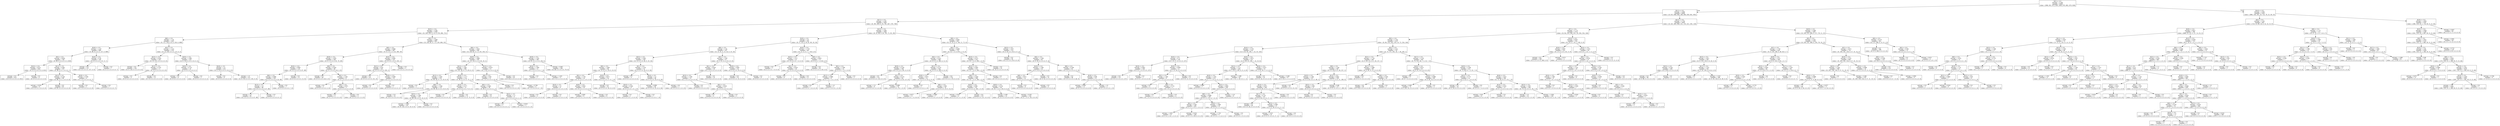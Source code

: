 digraph Tree {
node [shape=box] ;
0 [label="X[2] <= 0.5\nentropy = 3.169\nsamples = 8568\nvalue = [996, 951, 973, 959, 1000, 970, 882, 879, 958]"] ;
1 [label="X[11] <= 0.5\nentropy = 2.944\nsamples = 6406\nvalue = [0, 813, 868, 940, 286, 894, 859, 841, 905]"] ;
0 -> 1 [labeldistance=2.5, labelangle=45, headlabel="True"] ;
2 [label="X[17] <= 0.5\nentropy = 2.587\nsamples = 3362\nvalue = [0, 391, 403, 0, 35, 761, 447, 576, 749]"] ;
1 -> 2 ;
3 [label="X[23] <= 0.5\nentropy = 2.295\nsamples = 2280\nvalue = [0, 339, 335, 0, 15, 0, 376, 494, 721]"] ;
2 -> 3 ;
4 [label="X[8] <= 0.5\nentropy = 1.76\nsamples = 1287\nvalue = [0, 111, 250, 0, 8, 0, 250, 0, 668]"] ;
3 -> 4 ;
5 [label="X[20] <= 0.5\nentropy = 1.147\nsamples = 909\nvalue = [0, 98, 0, 0, 8, 0, 137, 0, 666]"] ;
4 -> 5 ;
6 [label="X[5] <= 0.5\nentropy = 0.634\nsamples = 765\nvalue = [0, 98, 0, 0, 8, 0, 0, 0, 659]"] ;
5 -> 6 ;
7 [label="X[14] <= 0.5\nentropy = 0.075\nsamples = 658\nvalue = [0, 0, 0, 0, 6, 0, 0, 0, 652]"] ;
6 -> 7 ;
8 [label="entropy = 0.0\nsamples = 652\nvalue = [0, 0, 0, 0, 0, 0, 0, 0, 652]"] ;
7 -> 8 ;
9 [label="entropy = 0.0\nsamples = 6\nvalue = [0, 0, 0, 0, 6, 0, 0, 0, 0]"] ;
7 -> 9 ;
10 [label="X[12] <= 0.5\nentropy = 0.481\nsamples = 107\nvalue = [0, 98, 0, 0, 2, 0, 0, 0, 7]"] ;
6 -> 10 ;
11 [label="X[13] <= 0.5\nentropy = 0.144\nsamples = 98\nvalue = [0, 96, 0, 0, 2, 0, 0, 0, 0]"] ;
10 -> 11 ;
12 [label="entropy = 0.918\nsamples = 6\nvalue = [0, 4, 0, 0, 2, 0, 0, 0, 0]"] ;
11 -> 12 ;
13 [label="entropy = 0.0\nsamples = 92\nvalue = [0, 92, 0, 0, 0, 0, 0, 0, 0]"] ;
11 -> 13 ;
14 [label="X[26] <= 0.5\nentropy = 0.764\nsamples = 9\nvalue = [0, 2, 0, 0, 0, 0, 0, 0, 7]"] ;
10 -> 14 ;
15 [label="entropy = 0.0\nsamples = 2\nvalue = [0, 2, 0, 0, 0, 0, 0, 0, 0]"] ;
14 -> 15 ;
16 [label="entropy = 0.0\nsamples = 7\nvalue = [0, 0, 0, 0, 0, 0, 0, 0, 7]"] ;
14 -> 16 ;
17 [label="X[16] <= 0.5\nentropy = 0.28\nsamples = 144\nvalue = [0, 0, 0, 0, 0, 0, 137, 0, 7]"] ;
5 -> 17 ;
18 [label="entropy = 0.0\nsamples = 137\nvalue = [0, 0, 0, 0, 0, 0, 137, 0, 0]"] ;
17 -> 18 ;
19 [label="entropy = 0.0\nsamples = 7\nvalue = [0, 0, 0, 0, 0, 0, 0, 0, 7]"] ;
17 -> 19 ;
20 [label="X[3] <= 0.5\nentropy = 1.122\nsamples = 378\nvalue = [0, 13, 250, 0, 0, 0, 113, 0, 2]"] ;
4 -> 20 ;
21 [label="X[22] <= 0.5\nentropy = 0.435\nsamples = 145\nvalue = [0, 13, 132, 0, 0, 0, 0, 0, 0]"] ;
20 -> 21 ;
22 [label="entropy = 0.0\nsamples = 128\nvalue = [0, 0, 128, 0, 0, 0, 0, 0, 0]"] ;
21 -> 22 ;
23 [label="X[15] <= 0.5\nentropy = 0.787\nsamples = 17\nvalue = [0, 13, 4, 0, 0, 0, 0, 0, 0]"] ;
21 -> 23 ;
24 [label="entropy = 0.0\nsamples = 4\nvalue = [0, 0, 4, 0, 0, 0, 0, 0, 0]"] ;
23 -> 24 ;
25 [label="entropy = 0.0\nsamples = 13\nvalue = [0, 13, 0, 0, 0, 0, 0, 0, 0]"] ;
23 -> 25 ;
26 [label="X[20] <= 0.5\nentropy = 1.062\nsamples = 233\nvalue = [0, 0, 118, 0, 0, 0, 113, 0, 2]"] ;
20 -> 26 ;
27 [label="X[26] <= 0.5\nentropy = 0.722\nsamples = 10\nvalue = [0, 0, 8, 0, 0, 0, 0, 0, 2]"] ;
26 -> 27 ;
28 [label="entropy = 0.0\nsamples = 8\nvalue = [0, 0, 8, 0, 0, 0, 0, 0, 0]"] ;
27 -> 28 ;
29 [label="entropy = 0.0\nsamples = 2\nvalue = [0, 0, 0, 0, 0, 0, 0, 0, 2]"] ;
27 -> 29 ;
30 [label="X[16] <= 0.5\nentropy = 1.0\nsamples = 223\nvalue = [0, 0, 110, 0, 0, 0, 113, 0, 0]"] ;
26 -> 30 ;
31 [label="entropy = 0.0\nsamples = 8\nvalue = [0, 0, 0, 0, 0, 0, 8, 0, 0]"] ;
30 -> 31 ;
32 [label="entropy = 1.0\nsamples = 215\nvalue = [0, 0, 110, 0, 0, 0, 105, 0, 0]"] ;
30 -> 32 ;
33 [label="X[5] <= 0.5\nentropy = 1.946\nsamples = 993\nvalue = [0, 228, 85, 0, 7, 0, 126, 494, 53]"] ;
3 -> 33 ;
34 [label="X[0] <= 0.5\nentropy = 0.968\nsamples = 487\nvalue = [0, 0, 2, 0, 2, 0, 43, 390, 50]"] ;
33 -> 34 ;
35 [label="X[20] <= 0.5\nentropy = 1.629\nsamples = 164\nvalue = [0, 0, 2, 0, 0, 0, 43, 70, 49]"] ;
34 -> 35 ;
36 [label="X[24] <= 0.5\nentropy = 0.983\nsamples = 116\nvalue = [0, 0, 0, 0, 0, 0, 0, 67, 49]"] ;
35 -> 36 ;
37 [label="X[8] <= 0.5\nentropy = 0.998\nsamples = 103\nvalue = [0, 0, 0, 0, 0, 0, 0, 54, 49]"] ;
36 -> 37 ;
38 [label="X[13] <= 0.5\nentropy = 1.0\nsamples = 96\nvalue = [0, 0, 0, 0, 0, 0, 0, 47, 49]"] ;
37 -> 38 ;
39 [label="entropy = 1.0\nsamples = 95\nvalue = [0, 0, 0, 0, 0, 0, 0, 47, 48]"] ;
38 -> 39 ;
40 [label="entropy = 0.0\nsamples = 1\nvalue = [0, 0, 0, 0, 0, 0, 0, 0, 1]"] ;
38 -> 40 ;
41 [label="entropy = 0.0\nsamples = 7\nvalue = [0, 0, 0, 0, 0, 0, 0, 7, 0]"] ;
37 -> 41 ;
42 [label="entropy = 0.0\nsamples = 13\nvalue = [0, 0, 0, 0, 0, 0, 0, 13, 0]"] ;
36 -> 42 ;
43 [label="X[9] <= 0.5\nentropy = 0.583\nsamples = 48\nvalue = [0, 0, 2, 0, 0, 0, 43, 3, 0]"] ;
35 -> 43 ;
44 [label="entropy = 0.0\nsamples = 40\nvalue = [0, 0, 0, 0, 0, 0, 40, 0, 0]"] ;
43 -> 44 ;
45 [label="X[4] <= 0.5\nentropy = 1.561\nsamples = 8\nvalue = [0, 0, 2, 0, 0, 0, 3, 3, 0]"] ;
43 -> 45 ;
46 [label="entropy = 0.0\nsamples = 3\nvalue = [0, 0, 0, 0, 0, 0, 0, 3, 0]"] ;
45 -> 46 ;
47 [label="X[6] <= 0.5\nentropy = 0.971\nsamples = 5\nvalue = [0, 0, 2, 0, 0, 0, 3, 0, 0]"] ;
45 -> 47 ;
48 [label="entropy = 0.0\nsamples = 2\nvalue = [0, 0, 2, 0, 0, 0, 0, 0, 0]"] ;
47 -> 48 ;
49 [label="entropy = 0.0\nsamples = 3\nvalue = [0, 0, 0, 0, 0, 0, 3, 0, 0]"] ;
47 -> 49 ;
50 [label="X[14] <= 0.5\nentropy = 0.085\nsamples = 323\nvalue = [0, 0, 0, 0, 2, 0, 0, 320, 1]"] ;
34 -> 50 ;
51 [label="X[12] <= 0.5\nentropy = 0.03\nsamples = 321\nvalue = [0, 0, 0, 0, 0, 0, 0, 320, 1]"] ;
50 -> 51 ;
52 [label="entropy = 0.0\nsamples = 311\nvalue = [0, 0, 0, 0, 0, 0, 0, 311, 0]"] ;
51 -> 52 ;
53 [label="X[18] <= 0.5\nentropy = 0.469\nsamples = 10\nvalue = [0, 0, 0, 0, 0, 0, 0, 9, 1]"] ;
51 -> 53 ;
54 [label="entropy = 0.0\nsamples = 9\nvalue = [0, 0, 0, 0, 0, 0, 0, 9, 0]"] ;
53 -> 54 ;
55 [label="entropy = 0.0\nsamples = 1\nvalue = [0, 0, 0, 0, 0, 0, 0, 0, 1]"] ;
53 -> 55 ;
56 [label="entropy = 0.0\nsamples = 2\nvalue = [0, 0, 0, 0, 2, 0, 0, 0, 0]"] ;
50 -> 56 ;
57 [label="X[6] <= 0.5\nentropy = 1.953\nsamples = 506\nvalue = [0, 228, 83, 0, 5, 0, 83, 104, 3]"] ;
33 -> 57 ;
58 [label="X[19] <= 0.5\nentropy = 1.869\nsamples = 326\nvalue = [0, 137, 83, 0, 2, 0, 83, 18, 3]"] ;
57 -> 58 ;
59 [label="X[15] <= 0.5\nentropy = 1.697\nsamples = 269\nvalue = [0, 135, 38, 0, 2, 0, 83, 8, 3]"] ;
58 -> 59 ;
60 [label="X[12] <= 0.5\nentropy = 1.428\nsamples = 155\nvalue = [0, 99, 38, 0, 2, 0, 10, 6, 0]"] ;
59 -> 60 ;
61 [label="entropy = 0.0\nsamples = 2\nvalue = [0, 0, 0, 0, 2, 0, 0, 0, 0]"] ;
60 -> 61 ;
62 [label="X[8] <= 0.5\nentropy = 1.346\nsamples = 153\nvalue = [0, 99, 38, 0, 0, 0, 10, 6, 0]"] ;
60 -> 62 ;
63 [label="entropy = 0.0\nsamples = 10\nvalue = [0, 10, 0, 0, 0, 0, 0, 0, 0]"] ;
62 -> 63 ;
64 [label="X[25] <= 0.5\nentropy = 1.394\nsamples = 143\nvalue = [0, 89, 38, 0, 0, 0, 10, 6, 0]"] ;
62 -> 64 ;
65 [label="entropy = 1.404\nsamples = 141\nvalue = [0, 87, 38, 0, 0, 0, 10, 6, 0]"] ;
64 -> 65 ;
66 [label="entropy = 0.0\nsamples = 2\nvalue = [0, 2, 0, 0, 0, 0, 0, 0, 0]"] ;
64 -> 66 ;
67 [label="X[18] <= 0.5\nentropy = 1.177\nsamples = 114\nvalue = [0, 36, 0, 0, 0, 0, 73, 2, 3]"] ;
59 -> 67 ;
68 [label="X[10] <= 0.5\nentropy = 0.177\nsamples = 75\nvalue = [0, 0, 0, 0, 0, 0, 73, 0, 2]"] ;
67 -> 68 ;
69 [label="entropy = 0.0\nsamples = 2\nvalue = [0, 0, 0, 0, 0, 0, 0, 0, 2]"] ;
68 -> 69 ;
70 [label="entropy = 0.0\nsamples = 73\nvalue = [0, 0, 0, 0, 0, 0, 73, 0, 0]"] ;
68 -> 70 ;
71 [label="X[0] <= 0.5\nentropy = 0.462\nsamples = 39\nvalue = [0, 36, 0, 0, 0, 0, 0, 2, 1]"] ;
67 -> 71 ;
72 [label="entropy = 0.0\nsamples = 35\nvalue = [0, 35, 0, 0, 0, 0, 0, 0, 0]"] ;
71 -> 72 ;
73 [label="X[25] <= 0.5\nentropy = 1.5\nsamples = 4\nvalue = [0, 1, 0, 0, 0, 0, 0, 2, 1]"] ;
71 -> 73 ;
74 [label="entropy = 0.0\nsamples = 1\nvalue = [0, 0, 0, 0, 0, 0, 0, 0, 1]"] ;
73 -> 74 ;
75 [label="entropy = 0.918\nsamples = 3\nvalue = [0, 1, 0, 0, 0, 0, 0, 2, 0]"] ;
73 -> 75 ;
76 [label="X[13] <= 0.5\nentropy = 0.879\nsamples = 57\nvalue = [0, 2, 45, 0, 0, 0, 0, 10, 0]"] ;
58 -> 76 ;
77 [label="X[8] <= 0.5\nentropy = 0.65\nsamples = 12\nvalue = [0, 2, 0, 0, 0, 0, 0, 10, 0]"] ;
76 -> 77 ;
78 [label="entropy = 0.0\nsamples = 3\nvalue = [0, 0, 0, 0, 0, 0, 0, 3, 0]"] ;
77 -> 78 ;
79 [label="entropy = 0.764\nsamples = 9\nvalue = [0, 2, 0, 0, 0, 0, 0, 7, 0]"] ;
77 -> 79 ;
80 [label="entropy = 0.0\nsamples = 45\nvalue = [0, 0, 45, 0, 0, 0, 0, 0, 0]"] ;
76 -> 80 ;
81 [label="X[26] <= 0.5\nentropy = 1.105\nsamples = 180\nvalue = [0, 91, 0, 0, 3, 0, 0, 86, 0]"] ;
57 -> 81 ;
82 [label="X[24] <= 0.5\nentropy = 1.384\nsamples = 12\nvalue = [0, 2, 0, 0, 3, 0, 0, 7, 0]"] ;
81 -> 82 ;
83 [label="entropy = 0.0\nsamples = 1\nvalue = [0, 0, 0, 0, 0, 0, 0, 1, 0]"] ;
82 -> 83 ;
84 [label="entropy = 1.435\nsamples = 11\nvalue = [0, 2, 0, 0, 3, 0, 0, 6, 0]"] ;
82 -> 84 ;
85 [label="entropy = 0.997\nsamples = 168\nvalue = [0, 89, 0, 0, 0, 0, 0, 79, 0]"] ;
81 -> 85 ;
86 [label="X[13] <= 0.5\nentropy = 1.601\nsamples = 1082\nvalue = [0, 52, 68, 0, 20, 761, 71, 82, 28]"] ;
2 -> 86 ;
87 [label="X[20] <= 0.5\nentropy = 2.6\nsamples = 245\nvalue = [0, 27, 43, 0, 20, 61, 60, 10, 24]"] ;
86 -> 87 ;
88 [label="X[8] <= 0.5\nentropy = 2.34\nsamples = 147\nvalue = [0, 15, 31, 0, 13, 54, 0, 10, 24]"] ;
87 -> 88 ;
89 [label="X[22] <= 0.5\nentropy = 2.043\nsamples = 100\nvalue = [0, 13, 0, 0, 9, 44, 0, 10, 24]"] ;
88 -> 89 ;
90 [label="X[0] <= 0.5\nentropy = 1.848\nsamples = 48\nvalue = [0, 13, 0, 0, 5, 20, 0, 10, 0]"] ;
89 -> 90 ;
91 [label="X[5] <= 0.5\nentropy = 1.701\nsamples = 24\nvalue = [0, 13, 0, 0, 5, 3, 0, 3, 0]"] ;
90 -> 91 ;
92 [label="X[10] <= 0.5\nentropy = 1.0\nsamples = 6\nvalue = [0, 0, 0, 0, 0, 3, 0, 3, 0]"] ;
91 -> 92 ;
93 [label="entropy = 0.0\nsamples = 3\nvalue = [0, 0, 0, 0, 0, 3, 0, 0, 0]"] ;
92 -> 93 ;
94 [label="entropy = 0.0\nsamples = 3\nvalue = [0, 0, 0, 0, 0, 0, 0, 3, 0]"] ;
92 -> 94 ;
95 [label="X[26] <= 0.5\nentropy = 0.852\nsamples = 18\nvalue = [0, 13, 0, 0, 5, 0, 0, 0, 0]"] ;
91 -> 95 ;
96 [label="entropy = 0.991\nsamples = 9\nvalue = [0, 4, 0, 0, 5, 0, 0, 0, 0]"] ;
95 -> 96 ;
97 [label="entropy = 0.0\nsamples = 9\nvalue = [0, 9, 0, 0, 0, 0, 0, 0, 0]"] ;
95 -> 97 ;
98 [label="X[19] <= 0.5\nentropy = 0.871\nsamples = 24\nvalue = [0, 0, 0, 0, 0, 17, 0, 7, 0]"] ;
90 -> 98 ;
99 [label="entropy = 0.0\nsamples = 16\nvalue = [0, 0, 0, 0, 0, 16, 0, 0, 0]"] ;
98 -> 99 ;
100 [label="X[10] <= 0.5\nentropy = 0.544\nsamples = 8\nvalue = [0, 0, 0, 0, 0, 1, 0, 7, 0]"] ;
98 -> 100 ;
101 [label="entropy = 0.0\nsamples = 1\nvalue = [0, 0, 0, 0, 0, 1, 0, 0, 0]"] ;
100 -> 101 ;
102 [label="entropy = 0.0\nsamples = 7\nvalue = [0, 0, 0, 0, 0, 0, 0, 7, 0]"] ;
100 -> 102 ;
103 [label="X[1] <= 0.5\nentropy = 1.314\nsamples = 52\nvalue = [0, 0, 0, 0, 4, 24, 0, 0, 24]"] ;
89 -> 103 ;
104 [label="entropy = 0.0\nsamples = 4\nvalue = [0, 0, 0, 0, 4, 0, 0, 0, 0]"] ;
103 -> 104 ;
105 [label="X[24] <= 0.5\nentropy = 1.0\nsamples = 48\nvalue = [0, 0, 0, 0, 0, 24, 0, 0, 24]"] ;
103 -> 105 ;
106 [label="entropy = 0.999\nsamples = 46\nvalue = [0, 0, 0, 0, 0, 22, 0, 0, 24]"] ;
105 -> 106 ;
107 [label="entropy = 0.0\nsamples = 2\nvalue = [0, 0, 0, 0, 0, 2, 0, 0, 0]"] ;
105 -> 107 ;
108 [label="X[3] <= 0.5\nentropy = 1.367\nsamples = 47\nvalue = [0, 2, 31, 0, 4, 10, 0, 0, 0]"] ;
88 -> 108 ;
109 [label="X[1] <= 0.5\nentropy = 0.926\nsamples = 29\nvalue = [0, 2, 23, 0, 4, 0, 0, 0, 0]"] ;
108 -> 109 ;
110 [label="X[23] <= 0.5\nentropy = 1.338\nsamples = 15\nvalue = [0, 2, 9, 0, 4, 0, 0, 0, 0]"] ;
109 -> 110 ;
111 [label="entropy = 0.0\nsamples = 9\nvalue = [0, 0, 9, 0, 0, 0, 0, 0, 0]"] ;
110 -> 111 ;
112 [label="X[5] <= 0.5\nentropy = 0.918\nsamples = 6\nvalue = [0, 2, 0, 0, 4, 0, 0, 0, 0]"] ;
110 -> 112 ;
113 [label="entropy = 0.0\nsamples = 4\nvalue = [0, 0, 0, 0, 4, 0, 0, 0, 0]"] ;
112 -> 113 ;
114 [label="entropy = 0.0\nsamples = 2\nvalue = [0, 2, 0, 0, 0, 0, 0, 0, 0]"] ;
112 -> 114 ;
115 [label="entropy = 0.0\nsamples = 14\nvalue = [0, 0, 14, 0, 0, 0, 0, 0, 0]"] ;
109 -> 115 ;
116 [label="X[18] <= 0.5\nentropy = 0.991\nsamples = 18\nvalue = [0, 0, 8, 0, 0, 10, 0, 0, 0]"] ;
108 -> 116 ;
117 [label="entropy = 0.0\nsamples = 10\nvalue = [0, 0, 0, 0, 0, 10, 0, 0, 0]"] ;
116 -> 117 ;
118 [label="entropy = 0.0\nsamples = 8\nvalue = [0, 0, 8, 0, 0, 0, 0, 0, 0]"] ;
116 -> 118 ;
119 [label="X[10] <= 0.5\nentropy = 1.719\nsamples = 98\nvalue = [0, 12, 12, 0, 7, 7, 60, 0, 0]"] ;
87 -> 119 ;
120 [label="X[23] <= 0.5\nentropy = 1.517\nsamples = 25\nvalue = [0, 12, 6, 0, 0, 7, 0, 0, 0]"] ;
119 -> 120 ;
121 [label="entropy = 0.0\nsamples = 7\nvalue = [0, 0, 0, 0, 0, 7, 0, 0, 0]"] ;
120 -> 121 ;
122 [label="X[5] <= 0.5\nentropy = 0.918\nsamples = 18\nvalue = [0, 12, 6, 0, 0, 0, 0, 0, 0]"] ;
120 -> 122 ;
123 [label="entropy = 0.0\nsamples = 6\nvalue = [0, 0, 6, 0, 0, 0, 0, 0, 0]"] ;
122 -> 123 ;
124 [label="entropy = 0.0\nsamples = 12\nvalue = [0, 12, 0, 0, 0, 0, 0, 0, 0]"] ;
122 -> 124 ;
125 [label="X[0] <= 0.5\nentropy = 0.853\nsamples = 73\nvalue = [0, 0, 6, 0, 7, 0, 60, 0, 0]"] ;
119 -> 125 ;
126 [label="entropy = 0.0\nsamples = 59\nvalue = [0, 0, 0, 0, 0, 0, 59, 0, 0]"] ;
125 -> 126 ;
127 [label="X[5] <= 0.5\nentropy = 1.296\nsamples = 14\nvalue = [0, 0, 6, 0, 7, 0, 1, 0, 0]"] ;
125 -> 127 ;
128 [label="X[12] <= 0.5\nentropy = 0.986\nsamples = 9\nvalue = [0, 0, 1, 0, 7, 0, 1, 0, 0]"] ;
127 -> 128 ;
129 [label="entropy = 0.0\nsamples = 7\nvalue = [0, 0, 0, 0, 7, 0, 0, 0, 0]"] ;
128 -> 129 ;
130 [label="entropy = 1.0\nsamples = 2\nvalue = [0, 0, 1, 0, 0, 0, 1, 0, 0]"] ;
128 -> 130 ;
131 [label="entropy = 0.0\nsamples = 5\nvalue = [0, 0, 5, 0, 0, 0, 0, 0, 0]"] ;
127 -> 131 ;
132 [label="X[9] <= 0.5\nentropy = 0.942\nsamples = 837\nvalue = [0, 25, 25, 0, 0, 700, 11, 72, 4]"] ;
86 -> 132 ;
133 [label="X[5] <= 0.5\nentropy = 0.499\nsamples = 722\nvalue = [0, 25, 7, 0, 0, 670, 5, 15, 0]"] ;
132 -> 133 ;
134 [label="X[4] <= 0.5\nentropy = 0.312\nsamples = 399\nvalue = [0, 0, 0, 0, 0, 380, 4, 15, 0]"] ;
133 -> 134 ;
135 [label="X[20] <= 0.5\nentropy = 0.144\nsamples = 195\nvalue = [0, 0, 0, 0, 0, 191, 4, 0, 0]"] ;
134 -> 135 ;
136 [label="entropy = 0.0\nsamples = 110\nvalue = [0, 0, 0, 0, 0, 110, 0, 0, 0]"] ;
135 -> 136 ;
137 [label="X[1] <= 0.5\nentropy = 0.274\nsamples = 85\nvalue = [0, 0, 0, 0, 0, 81, 4, 0, 0]"] ;
135 -> 137 ;
138 [label="entropy = 1.0\nsamples = 6\nvalue = [0, 0, 0, 0, 0, 3, 3, 0, 0]"] ;
137 -> 138 ;
139 [label="entropy = 0.098\nsamples = 79\nvalue = [0, 0, 0, 0, 0, 78, 1, 0, 0]"] ;
137 -> 139 ;
140 [label="X[21] <= 0.5\nentropy = 0.379\nsamples = 204\nvalue = [0, 0, 0, 0, 0, 189, 0, 15, 0]"] ;
134 -> 140 ;
141 [label="X[26] <= 0.5\nentropy = 0.971\nsamples = 25\nvalue = [0, 0, 0, 0, 0, 10, 0, 15, 0]"] ;
140 -> 141 ;
142 [label="entropy = 0.0\nsamples = 1\nvalue = [0, 0, 0, 0, 0, 0, 0, 1, 0]"] ;
141 -> 142 ;
143 [label="X[6] <= 0.5\nentropy = 0.98\nsamples = 24\nvalue = [0, 0, 0, 0, 0, 10, 0, 14, 0]"] ;
141 -> 143 ;
144 [label="entropy = 0.977\nsamples = 17\nvalue = [0, 0, 0, 0, 0, 7, 0, 10, 0]"] ;
143 -> 144 ;
145 [label="entropy = 0.985\nsamples = 7\nvalue = [0, 0, 0, 0, 0, 3, 0, 4, 0]"] ;
143 -> 145 ;
146 [label="entropy = 0.0\nsamples = 179\nvalue = [0, 0, 0, 0, 0, 179, 0, 0, 0]"] ;
140 -> 146 ;
147 [label="X[25] <= 0.5\nentropy = 0.571\nsamples = 323\nvalue = [0, 25, 7, 0, 0, 290, 1, 0, 0]"] ;
133 -> 147 ;
148 [label="X[22] <= 0.5\nentropy = 0.461\nsamples = 313\nvalue = [0, 15, 7, 0, 0, 290, 1, 0, 0]"] ;
147 -> 148 ;
149 [label="X[8] <= 0.5\nentropy = 0.393\nsamples = 308\nvalue = [0, 10, 7, 0, 0, 290, 1, 0, 0]"] ;
148 -> 149 ;
150 [label="X[18] <= 0.5\nentropy = 0.061\nsamples = 141\nvalue = [0, 0, 0, 0, 0, 140, 1, 0, 0]"] ;
149 -> 150 ;
151 [label="entropy = 0.811\nsamples = 4\nvalue = [0, 0, 0, 0, 0, 3, 1, 0, 0]"] ;
150 -> 151 ;
152 [label="entropy = 0.0\nsamples = 137\nvalue = [0, 0, 0, 0, 0, 137, 0, 0, 0]"] ;
150 -> 152 ;
153 [label="X[20] <= 0.5\nentropy = 0.574\nsamples = 167\nvalue = [0, 10, 7, 0, 0, 150, 0, 0, 0]"] ;
149 -> 153 ;
154 [label="entropy = 0.89\nsamples = 13\nvalue = [0, 4, 0, 0, 0, 9, 0, 0, 0]"] ;
153 -> 154 ;
155 [label="entropy = 0.502\nsamples = 154\nvalue = [0, 6, 7, 0, 0, 141, 0, 0, 0]"] ;
153 -> 155 ;
156 [label="entropy = 0.0\nsamples = 5\nvalue = [0, 5, 0, 0, 0, 0, 0, 0, 0]"] ;
148 -> 156 ;
157 [label="entropy = 0.0\nsamples = 10\nvalue = [0, 10, 0, 0, 0, 0, 0, 0, 0]"] ;
147 -> 157 ;
158 [label="X[23] <= 0.5\nentropy = 1.817\nsamples = 115\nvalue = [0, 0, 18, 0, 0, 30, 6, 57, 4]"] ;
132 -> 158 ;
159 [label="entropy = 0.0\nsamples = 30\nvalue = [0, 0, 0, 0, 0, 30, 0, 0, 0]"] ;
158 -> 159 ;
160 [label="X[4] <= 0.5\nentropy = 1.338\nsamples = 85\nvalue = [0, 0, 18, 0, 0, 0, 6, 57, 4]"] ;
158 -> 160 ;
161 [label="X[19] <= 0.5\nentropy = 1.384\nsamples = 24\nvalue = [0, 0, 14, 0, 0, 0, 6, 0, 4]"] ;
160 -> 161 ;
162 [label="X[8] <= 0.5\nentropy = 0.971\nsamples = 10\nvalue = [0, 0, 0, 0, 0, 0, 6, 0, 4]"] ;
161 -> 162 ;
163 [label="entropy = 0.0\nsamples = 6\nvalue = [0, 0, 0, 0, 0, 0, 6, 0, 0]"] ;
162 -> 163 ;
164 [label="entropy = 0.0\nsamples = 4\nvalue = [0, 0, 0, 0, 0, 0, 0, 0, 4]"] ;
162 -> 164 ;
165 [label="entropy = 0.0\nsamples = 14\nvalue = [0, 0, 14, 0, 0, 0, 0, 0, 0]"] ;
161 -> 165 ;
166 [label="X[8] <= 0.5\nentropy = 0.349\nsamples = 61\nvalue = [0, 0, 4, 0, 0, 0, 0, 57, 0]"] ;
160 -> 166 ;
167 [label="entropy = 0.0\nsamples = 48\nvalue = [0, 0, 0, 0, 0, 0, 0, 48, 0]"] ;
166 -> 167 ;
168 [label="X[18] <= 0.5\nentropy = 0.89\nsamples = 13\nvalue = [0, 0, 4, 0, 0, 0, 0, 9, 0]"] ;
166 -> 168 ;
169 [label="entropy = 0.845\nsamples = 11\nvalue = [0, 0, 3, 0, 0, 0, 0, 8, 0]"] ;
168 -> 169 ;
170 [label="entropy = 1.0\nsamples = 2\nvalue = [0, 0, 1, 0, 0, 0, 0, 1, 0]"] ;
168 -> 170 ;
171 [label="X[12] <= 0.5\nentropy = 2.744\nsamples = 3044\nvalue = [0, 422, 465, 940, 251, 133, 412, 265, 156]"] ;
1 -> 171 ;
172 [label="X[7] <= 0.5\nentropy = 2.775\nsamples = 1553\nvalue = [0, 94, 214, 246, 251, 16, 334, 254, 144]"] ;
171 -> 172 ;
173 [label="X[0] <= 0.5\nentropy = 2.741\nsamples = 1237\nvalue = [0, 84, 214, 245, 210, 14, 72, 254, 144]"] ;
172 -> 173 ;
174 [label="X[14] <= 0.5\nentropy = 2.178\nsamples = 470\nvalue = [0, 9, 43, 50, 194, 7, 14, 10, 143]"] ;
173 -> 174 ;
175 [label="X[24] <= 0.5\nentropy = 0.71\nsamples = 159\nvalue = [0, 1, 4, 17, 0, 0, 0, 0, 137]"] ;
174 -> 175 ;
176 [label="X[19] <= 0.5\nentropy = 0.062\nsamples = 138\nvalue = [0, 0, 0, 1, 0, 0, 0, 0, 137]"] ;
175 -> 176 ;
177 [label="entropy = 0.0\nsamples = 137\nvalue = [0, 0, 0, 0, 0, 0, 0, 0, 137]"] ;
176 -> 177 ;
178 [label="entropy = 0.0\nsamples = 1\nvalue = [0, 0, 0, 1, 0, 0, 0, 0, 0]"] ;
176 -> 178 ;
179 [label="X[16] <= 0.5\nentropy = 0.964\nsamples = 21\nvalue = [0, 1, 4, 16, 0, 0, 0, 0, 0]"] ;
175 -> 179 ;
180 [label="X[5] <= 0.5\nentropy = 1.392\nsamples = 9\nvalue = [0, 1, 4, 4, 0, 0, 0, 0, 0]"] ;
179 -> 180 ;
181 [label="entropy = 0.0\nsamples = 4\nvalue = [0, 0, 4, 0, 0, 0, 0, 0, 0]"] ;
180 -> 181 ;
182 [label="X[8] <= 0.5\nentropy = 0.722\nsamples = 5\nvalue = [0, 1, 0, 4, 0, 0, 0, 0, 0]"] ;
180 -> 182 ;
183 [label="entropy = 0.0\nsamples = 1\nvalue = [0, 1, 0, 0, 0, 0, 0, 0, 0]"] ;
182 -> 183 ;
184 [label="entropy = 0.0\nsamples = 4\nvalue = [0, 0, 0, 4, 0, 0, 0, 0, 0]"] ;
182 -> 184 ;
185 [label="entropy = 0.0\nsamples = 12\nvalue = [0, 0, 0, 12, 0, 0, 0, 0, 0]"] ;
179 -> 185 ;
186 [label="X[24] <= 0.5\nentropy = 1.873\nsamples = 311\nvalue = [0, 8, 39, 33, 194, 7, 14, 10, 6]"] ;
174 -> 186 ;
187 [label="X[15] <= 0.5\nentropy = 1.377\nsamples = 256\nvalue = [0, 5, 29, 4, 193, 4, 11, 4, 6]"] ;
186 -> 187 ;
188 [label="X[20] <= 0.5\nentropy = 1.105\nsamples = 211\nvalue = [0, 4, 7, 2, 175, 4, 11, 3, 5]"] ;
187 -> 188 ;
189 [label="entropy = 0.985\nsamples = 7\nvalue = [0, 4, 0, 0, 0, 0, 0, 3, 0]"] ;
188 -> 189 ;
190 [label="X[21] <= 0.5\nentropy = 0.892\nsamples = 204\nvalue = [0, 0, 7, 2, 175, 4, 11, 0, 5]"] ;
188 -> 190 ;
191 [label="X[6] <= 0.5\nentropy = 0.698\nsamples = 195\nvalue = [0, 0, 5, 2, 175, 4, 7, 0, 2]"] ;
190 -> 191 ;
192 [label="X[5] <= 0.5\nentropy = 0.48\nsamples = 185\nvalue = [0, 0, 5, 2, 173, 1, 3, 0, 1]"] ;
191 -> 192 ;
193 [label="entropy = 1.922\nsamples = 25\nvalue = [0, 0, 4, 2, 14, 1, 3, 0, 1]"] ;
192 -> 193 ;
194 [label="entropy = 0.055\nsamples = 160\nvalue = [0, 0, 1, 0, 159, 0, 0, 0, 0]"] ;
192 -> 194 ;
195 [label="X[16] <= 0.5\nentropy = 1.846\nsamples = 10\nvalue = [0, 0, 0, 0, 2, 3, 4, 0, 1]"] ;
191 -> 195 ;
196 [label="entropy = 1.753\nsamples = 9\nvalue = [0, 0, 0, 0, 1, 3, 4, 0, 1]"] ;
195 -> 196 ;
197 [label="entropy = 0.0\nsamples = 1\nvalue = [0, 0, 0, 0, 1, 0, 0, 0, 0]"] ;
195 -> 197 ;
198 [label="entropy = 1.53\nsamples = 9\nvalue = [0, 0, 2, 0, 0, 0, 4, 0, 3]"] ;
190 -> 198 ;
199 [label="entropy = 1.599\nsamples = 45\nvalue = [0, 1, 22, 2, 18, 0, 0, 1, 1]"] ;
187 -> 199 ;
200 [label="X[20] <= 0.5\nentropy = 2.075\nsamples = 55\nvalue = [0, 3, 10, 29, 1, 3, 3, 6, 0]"] ;
186 -> 200 ;
201 [label="entropy = 0.0\nsamples = 24\nvalue = [0, 0, 0, 24, 0, 0, 0, 0, 0]"] ;
200 -> 201 ;
202 [label="entropy = 2.548\nsamples = 31\nvalue = [0, 3, 10, 5, 1, 3, 3, 6, 0]"] ;
200 -> 202 ;
203 [label="X[5] <= 0.5\nentropy = 2.311\nsamples = 767\nvalue = [0, 75, 171, 195, 16, 7, 58, 244, 1]"] ;
173 -> 203 ;
204 [label="X[21] <= 0.5\nentropy = 1.718\nsamples = 465\nvalue = [0, 0, 39, 151, 9, 2, 26, 237, 1]"] ;
203 -> 204 ;
205 [label="X[8] <= 0.5\nentropy = 1.336\nsamples = 367\nvalue = [0, 0, 0, 94, 9, 0, 26, 237, 1]"] ;
204 -> 205 ;
206 [label="X[19] <= 0.5\nentropy = 1.194\nsamples = 137\nvalue = [0, 0, 0, 83, 0, 0, 5, 48, 1]"] ;
205 -> 206 ;
207 [label="X[14] <= 0.5\nentropy = 0.971\nsamples = 106\nvalue = [0, 0, 0, 83, 0, 0, 5, 17, 1]"] ;
206 -> 207 ;
208 [label="X[17] <= 0.5\nentropy = 0.731\nsamples = 101\nvalue = [0, 0, 0, 83, 0, 0, 0, 17, 1]"] ;
207 -> 208 ;
209 [label="entropy = 0.0\nsamples = 44\nvalue = [0, 0, 0, 44, 0, 0, 0, 0, 0]"] ;
208 -> 209 ;
210 [label="X[25] <= 0.5\nentropy = 0.997\nsamples = 57\nvalue = [0, 0, 0, 39, 0, 0, 0, 17, 1]"] ;
208 -> 210 ;
211 [label="entropy = 1.013\nsamples = 55\nvalue = [0, 0, 0, 37, 0, 0, 0, 17, 1]"] ;
210 -> 211 ;
212 [label="entropy = 0.0\nsamples = 2\nvalue = [0, 0, 0, 2, 0, 0, 0, 0, 0]"] ;
210 -> 212 ;
213 [label="entropy = 0.0\nsamples = 5\nvalue = [0, 0, 0, 0, 0, 0, 5, 0, 0]"] ;
207 -> 213 ;
214 [label="entropy = 0.0\nsamples = 31\nvalue = [0, 0, 0, 0, 0, 0, 0, 31, 0]"] ;
206 -> 214 ;
215 [label="X[13] <= 0.5\nentropy = 0.941\nsamples = 230\nvalue = [0, 0, 0, 11, 9, 0, 21, 189, 0]"] ;
205 -> 215 ;
216 [label="X[25] <= 0.5\nentropy = 0.89\nsamples = 13\nvalue = [0, 0, 0, 0, 9, 0, 4, 0, 0]"] ;
215 -> 216 ;
217 [label="entropy = 0.0\nsamples = 9\nvalue = [0, 0, 0, 0, 9, 0, 0, 0, 0]"] ;
216 -> 217 ;
218 [label="entropy = 0.0\nsamples = 4\nvalue = [0, 0, 0, 0, 0, 0, 4, 0, 0]"] ;
216 -> 218 ;
219 [label="entropy = 0.68\nsamples = 217\nvalue = [0, 0, 0, 11, 0, 0, 17, 189, 0]"] ;
215 -> 219 ;
220 [label="X[17] <= 0.5\nentropy = 1.098\nsamples = 98\nvalue = [0, 0, 39, 57, 0, 2, 0, 0, 0]"] ;
204 -> 220 ;
221 [label="entropy = 0.0\nsamples = 57\nvalue = [0, 0, 0, 57, 0, 0, 0, 0, 0]"] ;
220 -> 221 ;
222 [label="X[6] <= 0.5\nentropy = 0.281\nsamples = 41\nvalue = [0, 0, 39, 0, 0, 2, 0, 0, 0]"] ;
220 -> 222 ;
223 [label="entropy = 0.0\nsamples = 39\nvalue = [0, 0, 39, 0, 0, 0, 0, 0, 0]"] ;
222 -> 223 ;
224 [label="entropy = 0.0\nsamples = 2\nvalue = [0, 0, 0, 0, 0, 2, 0, 0, 0]"] ;
222 -> 224 ;
225 [label="X[17] <= 0.5\nentropy = 2.119\nsamples = 302\nvalue = [0, 75, 132, 44, 7, 5, 32, 7, 0]"] ;
203 -> 225 ;
226 [label="X[16] <= 0.5\nentropy = 0.972\nsamples = 87\nvalue = [0, 0, 52, 35, 0, 0, 0, 0, 0]"] ;
225 -> 226 ;
227 [label="entropy = 0.0\nsamples = 7\nvalue = [0, 0, 7, 0, 0, 0, 0, 0, 0]"] ;
226 -> 227 ;
228 [label="X[14] <= 0.5\nentropy = 0.989\nsamples = 80\nvalue = [0, 0, 45, 35, 0, 0, 0, 0, 0]"] ;
226 -> 228 ;
229 [label="entropy = 0.997\nsamples = 75\nvalue = [0, 0, 40, 35, 0, 0, 0, 0, 0]"] ;
228 -> 229 ;
230 [label="entropy = 0.0\nsamples = 5\nvalue = [0, 0, 5, 0, 0, 0, 0, 0, 0]"] ;
228 -> 230 ;
231 [label="X[20] <= 0.5\nentropy = 2.109\nsamples = 215\nvalue = [0, 75, 80, 9, 7, 5, 32, 7, 0]"] ;
225 -> 231 ;
232 [label="X[22] <= 0.5\nentropy = 0.771\nsamples = 31\nvalue = [0, 0, 24, 0, 7, 0, 0, 0, 0]"] ;
231 -> 232 ;
233 [label="entropy = 0.0\nsamples = 24\nvalue = [0, 0, 24, 0, 0, 0, 0, 0, 0]"] ;
232 -> 233 ;
234 [label="entropy = 0.0\nsamples = 7\nvalue = [0, 0, 0, 0, 7, 0, 0, 0, 0]"] ;
232 -> 234 ;
235 [label="X[26] <= 0.5\nentropy = 2.023\nsamples = 184\nvalue = [0, 75, 56, 9, 0, 5, 32, 7, 0]"] ;
231 -> 235 ;
236 [label="X[14] <= 0.5\nentropy = 0.353\nsamples = 15\nvalue = [0, 0, 1, 0, 0, 0, 14, 0, 0]"] ;
235 -> 236 ;
237 [label="entropy = 0.65\nsamples = 6\nvalue = [0, 0, 1, 0, 0, 0, 5, 0, 0]"] ;
236 -> 237 ;
238 [label="entropy = 0.0\nsamples = 9\nvalue = [0, 0, 0, 0, 0, 0, 9, 0, 0]"] ;
236 -> 238 ;
239 [label="X[23] <= 0.5\nentropy = 1.957\nsamples = 169\nvalue = [0, 75, 55, 9, 0, 5, 18, 7, 0]"] ;
235 -> 239 ;
240 [label="entropy = 1.0\nsamples = 10\nvalue = [0, 5, 0, 0, 0, 0, 5, 0, 0]"] ;
239 -> 240 ;
241 [label="entropy = 1.936\nsamples = 159\nvalue = [0, 70, 55, 9, 0, 5, 13, 7, 0]"] ;
239 -> 241 ;
242 [label="X[14] <= 0.5\nentropy = 0.837\nsamples = 316\nvalue = [0, 10, 0, 1, 41, 2, 262, 0, 0]"] ;
172 -> 242 ;
243 [label="X[24] <= 0.5\nentropy = 0.067\nsamples = 253\nvalue = [0, 2, 0, 0, 0, 0, 251, 0, 0]"] ;
242 -> 243 ;
244 [label="entropy = 0.0\nsamples = 248\nvalue = [0, 0, 0, 0, 0, 0, 248, 0, 0]"] ;
243 -> 244 ;
245 [label="entropy = 0.971\nsamples = 5\nvalue = [0, 2, 0, 0, 0, 0, 3, 0, 0]"] ;
243 -> 245 ;
246 [label="X[25] <= 0.5\nentropy = 1.474\nsamples = 63\nvalue = [0, 8, 0, 1, 41, 2, 11, 0, 0]"] ;
242 -> 246 ;
247 [label="X[0] <= 0.5\nentropy = 0.976\nsamples = 52\nvalue = [0, 8, 0, 1, 41, 2, 0, 0, 0]"] ;
246 -> 247 ;
248 [label="X[5] <= 0.5\nentropy = 1.531\nsamples = 16\nvalue = [0, 8, 0, 1, 6, 1, 0, 0, 0]"] ;
247 -> 248 ;
249 [label="X[24] <= 0.5\nentropy = 1.061\nsamples = 8\nvalue = [0, 0, 0, 1, 6, 1, 0, 0, 0]"] ;
248 -> 249 ;
250 [label="entropy = 0.0\nsamples = 1\nvalue = [0, 0, 0, 1, 0, 0, 0, 0, 0]"] ;
249 -> 250 ;
251 [label="X[15] <= 0.5\nentropy = 0.592\nsamples = 7\nvalue = [0, 0, 0, 0, 6, 1, 0, 0, 0]"] ;
249 -> 251 ;
252 [label="entropy = 0.918\nsamples = 3\nvalue = [0, 0, 0, 0, 2, 1, 0, 0, 0]"] ;
251 -> 252 ;
253 [label="entropy = 0.0\nsamples = 4\nvalue = [0, 0, 0, 0, 4, 0, 0, 0, 0]"] ;
251 -> 253 ;
254 [label="entropy = 0.0\nsamples = 8\nvalue = [0, 8, 0, 0, 0, 0, 0, 0, 0]"] ;
248 -> 254 ;
255 [label="X[16] <= 0.5\nentropy = 0.183\nsamples = 36\nvalue = [0, 0, 0, 0, 35, 1, 0, 0, 0]"] ;
247 -> 255 ;
256 [label="X[20] <= 0.5\nentropy = 0.439\nsamples = 11\nvalue = [0, 0, 0, 0, 10, 1, 0, 0, 0]"] ;
255 -> 256 ;
257 [label="entropy = 0.0\nsamples = 4\nvalue = [0, 0, 0, 0, 4, 0, 0, 0, 0]"] ;
256 -> 257 ;
258 [label="X[5] <= 0.5\nentropy = 0.592\nsamples = 7\nvalue = [0, 0, 0, 0, 6, 1, 0, 0, 0]"] ;
256 -> 258 ;
259 [label="entropy = 0.0\nsamples = 4\nvalue = [0, 0, 0, 0, 4, 0, 0, 0, 0]"] ;
258 -> 259 ;
260 [label="X[23] <= 0.5\nentropy = 0.918\nsamples = 3\nvalue = [0, 0, 0, 0, 2, 1, 0, 0, 0]"] ;
258 -> 260 ;
261 [label="entropy = 0.0\nsamples = 2\nvalue = [0, 0, 0, 0, 2, 0, 0, 0, 0]"] ;
260 -> 261 ;
262 [label="entropy = 0.0\nsamples = 1\nvalue = [0, 0, 0, 0, 0, 1, 0, 0, 0]"] ;
260 -> 262 ;
263 [label="entropy = 0.0\nsamples = 25\nvalue = [0, 0, 0, 0, 25, 0, 0, 0, 0]"] ;
255 -> 263 ;
264 [label="entropy = 0.0\nsamples = 11\nvalue = [0, 0, 0, 0, 0, 0, 11, 0, 0]"] ;
246 -> 264 ;
265 [label="X[19] <= 0.5\nentropy = 2.046\nsamples = 1491\nvalue = [0, 328, 251, 694, 0, 117, 78, 11, 12]"] ;
171 -> 265 ;
266 [label="X[5] <= 0.5\nentropy = 2.207\nsamples = 1190\nvalue = [0, 328, 251, 406, 0, 105, 78, 10, 12]"] ;
265 -> 266 ;
267 [label="X[7] <= 0.5\nentropy = 1.739\nsamples = 459\nvalue = [0, 0, 110, 248, 0, 48, 46, 0, 7]"] ;
266 -> 267 ;
268 [label="X[22] <= 0.5\nentropy = 1.611\nsamples = 291\nvalue = [0, 0, 110, 128, 0, 8, 45, 0, 0]"] ;
267 -> 268 ;
269 [label="X[25] <= 0.5\nentropy = 0.242\nsamples = 100\nvalue = [0, 0, 96, 0, 0, 0, 4, 0, 0]"] ;
268 -> 269 ;
270 [label="entropy = 0.0\nsamples = 96\nvalue = [0, 0, 96, 0, 0, 0, 0, 0, 0]"] ;
269 -> 270 ;
271 [label="entropy = 0.0\nsamples = 4\nvalue = [0, 0, 0, 0, 0, 0, 4, 0, 0]"] ;
269 -> 271 ;
272 [label="X[17] <= 0.5\nentropy = 1.332\nsamples = 191\nvalue = [0, 0, 14, 128, 0, 8, 41, 0, 0]"] ;
268 -> 272 ;
273 [label="entropy = 0.0\nsamples = 2\nvalue = [0, 0, 0, 0, 0, 0, 2, 0, 0]"] ;
272 -> 273 ;
274 [label="entropy = 1.322\nsamples = 189\nvalue = [0, 0, 14, 128, 0, 8, 39, 0, 0]"] ;
272 -> 274 ;
275 [label="X[26] <= 0.5\nentropy = 1.075\nsamples = 168\nvalue = [0, 0, 0, 120, 0, 40, 1, 0, 7]"] ;
267 -> 275 ;
276 [label="X[25] <= 0.5\nentropy = 0.093\nsamples = 84\nvalue = [0, 0, 0, 83, 0, 0, 1, 0, 0]"] ;
275 -> 276 ;
277 [label="X[20] <= 0.5\nentropy = 0.592\nsamples = 7\nvalue = [0, 0, 0, 6, 0, 0, 1, 0, 0]"] ;
276 -> 277 ;
278 [label="entropy = 0.0\nsamples = 2\nvalue = [0, 0, 0, 2, 0, 0, 0, 0, 0]"] ;
277 -> 278 ;
279 [label="entropy = 0.722\nsamples = 5\nvalue = [0, 0, 0, 4, 0, 0, 1, 0, 0]"] ;
277 -> 279 ;
280 [label="entropy = 0.0\nsamples = 77\nvalue = [0, 0, 0, 77, 0, 0, 0, 0, 0]"] ;
276 -> 280 ;
281 [label="X[17] <= 0.5\nentropy = 1.329\nsamples = 84\nvalue = [0, 0, 0, 37, 0, 40, 0, 0, 7]"] ;
275 -> 281 ;
282 [label="entropy = 0.0\nsamples = 7\nvalue = [0, 0, 0, 0, 0, 0, 0, 0, 7]"] ;
281 -> 282 ;
283 [label="X[20] <= 0.5\nentropy = 0.999\nsamples = 77\nvalue = [0, 0, 0, 37, 0, 40, 0, 0, 0]"] ;
281 -> 283 ;
284 [label="entropy = 1.0\nsamples = 60\nvalue = [0, 0, 0, 30, 0, 30, 0, 0, 0]"] ;
283 -> 284 ;
285 [label="entropy = 0.977\nsamples = 17\nvalue = [0, 0, 0, 7, 0, 10, 0, 0, 0]"] ;
283 -> 285 ;
286 [label="X[7] <= 0.5\nentropy = 2.073\nsamples = 731\nvalue = [0, 328, 141, 158, 0, 57, 32, 10, 5]"] ;
266 -> 286 ;
287 [label="X[16] <= 0.5\nentropy = 2.225\nsamples = 602\nvalue = [0, 203, 141, 154, 0, 57, 32, 10, 5]"] ;
286 -> 287 ;
288 [label="X[23] <= 0.5\nentropy = 2.184\nsamples = 586\nvalue = [0, 203, 136, 154, 0, 57, 21, 10, 5]"] ;
287 -> 288 ;
289 [label="entropy = 0.0\nsamples = 7\nvalue = [0, 0, 7, 0, 0, 0, 0, 0, 0]"] ;
288 -> 289 ;
290 [label="entropy = 2.184\nsamples = 579\nvalue = [0, 203, 129, 154, 0, 57, 21, 10, 5]"] ;
288 -> 290 ;
291 [label="X[25] <= 0.5\nentropy = 0.896\nsamples = 16\nvalue = [0, 0, 5, 0, 0, 0, 11, 0, 0]"] ;
287 -> 291 ;
292 [label="entropy = 0.0\nsamples = 7\nvalue = [0, 0, 0, 0, 0, 0, 7, 0, 0]"] ;
291 -> 292 ;
293 [label="entropy = 0.991\nsamples = 9\nvalue = [0, 0, 5, 0, 0, 0, 4, 0, 0]"] ;
291 -> 293 ;
294 [label="X[0] <= 0.5\nentropy = 0.199\nsamples = 129\nvalue = [0, 125, 0, 4, 0, 0, 0, 0, 0]"] ;
286 -> 294 ;
295 [label="entropy = 0.0\nsamples = 125\nvalue = [0, 125, 0, 0, 0, 0, 0, 0, 0]"] ;
294 -> 295 ;
296 [label="entropy = 0.0\nsamples = 4\nvalue = [0, 0, 0, 4, 0, 0, 0, 0, 0]"] ;
294 -> 296 ;
297 [label="X[0] <= 0.5\nentropy = 0.274\nsamples = 301\nvalue = [0, 0, 0, 288, 0, 12, 0, 1, 0]"] ;
265 -> 297 ;
298 [label="entropy = 0.0\nsamples = 288\nvalue = [0, 0, 0, 288, 0, 0, 0, 0, 0]"] ;
297 -> 298 ;
299 [label="X[5] <= 0.5\nentropy = 0.391\nsamples = 13\nvalue = [0, 0, 0, 0, 0, 12, 0, 1, 0]"] ;
297 -> 299 ;
300 [label="entropy = 0.0\nsamples = 9\nvalue = [0, 0, 0, 0, 0, 9, 0, 0, 0]"] ;
299 -> 300 ;
301 [label="entropy = 0.811\nsamples = 4\nvalue = [0, 0, 0, 0, 0, 3, 0, 1, 0]"] ;
299 -> 301 ;
302 [label="X[14] <= 0.5\nentropy = 2.041\nsamples = 2162\nvalue = [996, 138, 105, 19, 714, 76, 23, 38, 53]"] ;
0 -> 302 [labeldistance=2.5, labelangle=-45, headlabel="False"] ;
303 [label="X[3] <= 0.5\nentropy = 1.241\nsamples = 901\nvalue = [710, 22, 89, 18, 0, 14, 14, 25, 9]"] ;
302 -> 303 ;
304 [label="X[26] <= 0.5\nentropy = 0.857\nsamples = 786\nvalue = [688, 22, 19, 17, 0, 7, 6, 25, 2]"] ;
303 -> 304 ;
305 [label="X[11] <= 0.5\nentropy = 2.653\nsamples = 73\nvalue = [17, 8, 11, 16, 0, 5, 4, 12, 0]"] ;
304 -> 305 ;
306 [label="X[22] <= 0.5\nentropy = 2.189\nsamples = 27\nvalue = [11, 1, 5, 0, 0, 5, 4, 1, 0]"] ;
305 -> 306 ;
307 [label="X[8] <= 0.5\nentropy = 1.674\nsamples = 22\nvalue = [11, 0, 5, 0, 0, 5, 0, 1, 0]"] ;
306 -> 307 ;
308 [label="entropy = 0.0\nsamples = 9\nvalue = [9, 0, 0, 0, 0, 0, 0, 0, 0]"] ;
307 -> 308 ;
309 [label="X[19] <= 0.5\nentropy = 1.76\nsamples = 13\nvalue = [2, 0, 5, 0, 0, 5, 0, 1, 0]"] ;
307 -> 309 ;
310 [label="X[21] <= 0.5\nentropy = 0.863\nsamples = 7\nvalue = [2, 0, 0, 0, 0, 5, 0, 0, 0]"] ;
309 -> 310 ;
311 [label="entropy = 0.0\nsamples = 1\nvalue = [0, 0, 0, 0, 0, 1, 0, 0, 0]"] ;
310 -> 311 ;
312 [label="entropy = 0.918\nsamples = 6\nvalue = [2, 0, 0, 0, 0, 4, 0, 0, 0]"] ;
310 -> 312 ;
313 [label="X[21] <= 0.5\nentropy = 0.65\nsamples = 6\nvalue = [0, 0, 5, 0, 0, 0, 0, 1, 0]"] ;
309 -> 313 ;
314 [label="entropy = 0.0\nsamples = 1\nvalue = [0, 0, 0, 0, 0, 0, 0, 1, 0]"] ;
313 -> 314 ;
315 [label="entropy = 0.0\nsamples = 5\nvalue = [0, 0, 5, 0, 0, 0, 0, 0, 0]"] ;
313 -> 315 ;
316 [label="X[12] <= 0.5\nentropy = 0.722\nsamples = 5\nvalue = [0, 1, 0, 0, 0, 0, 4, 0, 0]"] ;
306 -> 316 ;
317 [label="entropy = 0.0\nsamples = 1\nvalue = [0, 1, 0, 0, 0, 0, 0, 0, 0]"] ;
316 -> 317 ;
318 [label="entropy = 0.0\nsamples = 4\nvalue = [0, 0, 0, 0, 0, 0, 4, 0, 0]"] ;
316 -> 318 ;
319 [label="X[23] <= 0.5\nentropy = 2.203\nsamples = 46\nvalue = [6, 7, 6, 16, 0, 0, 0, 11, 0]"] ;
305 -> 319 ;
320 [label="X[15] <= 0.5\nentropy = 0.874\nsamples = 17\nvalue = [5, 0, 0, 12, 0, 0, 0, 0, 0]"] ;
319 -> 320 ;
321 [label="entropy = 0.0\nsamples = 12\nvalue = [0, 0, 0, 12, 0, 0, 0, 0, 0]"] ;
320 -> 321 ;
322 [label="entropy = 0.0\nsamples = 5\nvalue = [5, 0, 0, 0, 0, 0, 0, 0, 0]"] ;
320 -> 322 ;
323 [label="X[25] <= 0.5\nentropy = 2.057\nsamples = 29\nvalue = [1, 7, 6, 4, 0, 0, 0, 11, 0]"] ;
319 -> 323 ;
324 [label="X[6] <= 0.5\nentropy = 1.194\nsamples = 18\nvalue = [0, 1, 6, 0, 0, 0, 0, 11, 0]"] ;
323 -> 324 ;
325 [label="entropy = 1.325\nsamples = 12\nvalue = [0, 1, 6, 0, 0, 0, 0, 5, 0]"] ;
324 -> 325 ;
326 [label="entropy = 0.0\nsamples = 6\nvalue = [0, 0, 0, 0, 0, 0, 0, 6, 0]"] ;
324 -> 326 ;
327 [label="X[7] <= 0.5\nentropy = 1.322\nsamples = 11\nvalue = [1, 6, 0, 4, 0, 0, 0, 0, 0]"] ;
323 -> 327 ;
328 [label="X[13] <= 0.5\nentropy = 0.722\nsamples = 5\nvalue = [1, 0, 0, 4, 0, 0, 0, 0, 0]"] ;
327 -> 328 ;
329 [label="entropy = 0.0\nsamples = 4\nvalue = [0, 0, 0, 4, 0, 0, 0, 0, 0]"] ;
328 -> 329 ;
330 [label="entropy = 0.0\nsamples = 1\nvalue = [1, 0, 0, 0, 0, 0, 0, 0, 0]"] ;
328 -> 330 ;
331 [label="entropy = 0.0\nsamples = 6\nvalue = [0, 6, 0, 0, 0, 0, 0, 0, 0]"] ;
327 -> 331 ;
332 [label="X[15] <= 0.5\nentropy = 0.456\nsamples = 713\nvalue = [671, 14, 8, 1, 0, 2, 2, 13, 2]"] ;
304 -> 332 ;
333 [label="X[6] <= 0.5\nentropy = 0.268\nsamples = 690\nvalue = [668, 12, 3, 1, 0, 2, 2, 0, 2]"] ;
332 -> 333 ;
334 [label="X[21] <= 0.5\nentropy = 0.203\nsamples = 683\nvalue = [668, 6, 3, 1, 0, 1, 2, 0, 2]"] ;
333 -> 334 ;
335 [label="X[17] <= 0.5\nentropy = 0.15\nsamples = 679\nvalue = [668, 6, 1, 1, 0, 0, 2, 0, 1]"] ;
334 -> 335 ;
336 [label="X[7] <= 0.5\nentropy = 1.135\nsamples = 18\nvalue = [12, 5, 0, 0, 0, 0, 1, 0, 0]"] ;
335 -> 336 ;
337 [label="X[22] <= 0.5\nentropy = 0.414\nsamples = 12\nvalue = [11, 0, 0, 0, 0, 0, 1, 0, 0]"] ;
336 -> 337 ;
338 [label="entropy = 0.918\nsamples = 3\nvalue = [2, 0, 0, 0, 0, 0, 1, 0, 0]"] ;
337 -> 338 ;
339 [label="entropy = 0.0\nsamples = 9\nvalue = [9, 0, 0, 0, 0, 0, 0, 0, 0]"] ;
337 -> 339 ;
340 [label="X[5] <= 0.5\nentropy = 0.65\nsamples = 6\nvalue = [1, 5, 0, 0, 0, 0, 0, 0, 0]"] ;
336 -> 340 ;
341 [label="entropy = 0.0\nsamples = 1\nvalue = [1, 0, 0, 0, 0, 0, 0, 0, 0]"] ;
340 -> 341 ;
342 [label="entropy = 0.0\nsamples = 5\nvalue = [0, 5, 0, 0, 0, 0, 0, 0, 0]"] ;
340 -> 342 ;
343 [label="X[18] <= 0.5\nentropy = 0.082\nsamples = 661\nvalue = [656, 1, 1, 1, 0, 0, 1, 0, 1]"] ;
335 -> 343 ;
344 [label="X[9] <= 0.5\nentropy = 0.049\nsamples = 659\nvalue = [656, 1, 1, 0, 0, 0, 1, 0, 0]"] ;
343 -> 344 ;
345 [label="X[5] <= 0.5\nentropy = 0.033\nsamples = 658\nvalue = [656, 1, 1, 0, 0, 0, 0, 0, 0]"] ;
344 -> 345 ;
346 [label="X[8] <= 0.5\nentropy = 0.103\nsamples = 74\nvalue = [73, 0, 1, 0, 0, 0, 0, 0, 0]"] ;
345 -> 346 ;
347 [label="entropy = 0.0\nsamples = 72\nvalue = [72, 0, 0, 0, 0, 0, 0, 0, 0]"] ;
346 -> 347 ;
348 [label="X[20] <= 0.5\nentropy = 1.0\nsamples = 2\nvalue = [1, 0, 1, 0, 0, 0, 0, 0, 0]"] ;
346 -> 348 ;
349 [label="entropy = 0.0\nsamples = 1\nvalue = [1, 0, 0, 0, 0, 0, 0, 0, 0]"] ;
348 -> 349 ;
350 [label="entropy = 0.0\nsamples = 1\nvalue = [0, 0, 1, 0, 0, 0, 0, 0, 0]"] ;
348 -> 350 ;
351 [label="X[13] <= 0.5\nentropy = 0.018\nsamples = 584\nvalue = [583, 1, 0, 0, 0, 0, 0, 0, 0]"] ;
345 -> 351 ;
352 [label="entropy = 0.0\nsamples = 4\nvalue = [4, 0, 0, 0, 0, 0, 0, 0, 0]"] ;
351 -> 352 ;
353 [label="entropy = 0.018\nsamples = 580\nvalue = [579, 1, 0, 0, 0, 0, 0, 0, 0]"] ;
351 -> 353 ;
354 [label="entropy = 0.0\nsamples = 1\nvalue = [0, 0, 0, 0, 0, 0, 1, 0, 0]"] ;
344 -> 354 ;
355 [label="entropy = 1.0\nsamples = 2\nvalue = [0, 0, 0, 1, 0, 0, 0, 0, 1]"] ;
343 -> 355 ;
356 [label="entropy = 1.5\nsamples = 4\nvalue = [0, 0, 2, 0, 0, 1, 0, 0, 1]"] ;
334 -> 356 ;
357 [label="X[20] <= 0.5\nentropy = 0.592\nsamples = 7\nvalue = [0, 6, 0, 0, 0, 1, 0, 0, 0]"] ;
333 -> 357 ;
358 [label="entropy = 0.0\nsamples = 1\nvalue = [0, 0, 0, 0, 0, 1, 0, 0, 0]"] ;
357 -> 358 ;
359 [label="entropy = 0.0\nsamples = 6\nvalue = [0, 6, 0, 0, 0, 0, 0, 0, 0]"] ;
357 -> 359 ;
360 [label="X[6] <= 0.5\nentropy = 1.634\nsamples = 23\nvalue = [3, 2, 5, 0, 0, 0, 0, 13, 0]"] ;
332 -> 360 ;
361 [label="entropy = 1.757\nsamples = 17\nvalue = [2, 2, 5, 0, 0, 0, 0, 8, 0]"] ;
360 -> 361 ;
362 [label="X[13] <= 0.5\nentropy = 0.65\nsamples = 6\nvalue = [1, 0, 0, 0, 0, 0, 0, 5, 0]"] ;
360 -> 362 ;
363 [label="entropy = 0.0\nsamples = 1\nvalue = [1, 0, 0, 0, 0, 0, 0, 0, 0]"] ;
362 -> 363 ;
364 [label="entropy = 0.0\nsamples = 5\nvalue = [0, 0, 0, 0, 0, 0, 0, 5, 0]"] ;
362 -> 364 ;
365 [label="X[8] <= 0.5\nentropy = 1.711\nsamples = 115\nvalue = [22, 0, 70, 1, 0, 7, 8, 0, 7]"] ;
303 -> 365 ;
366 [label="X[16] <= 0.5\nentropy = 1.983\nsamples = 20\nvalue = [1, 0, 0, 1, 0, 6, 7, 0, 5]"] ;
365 -> 366 ;
367 [label="X[11] <= 0.5\nentropy = 1.296\nsamples = 14\nvalue = [1, 0, 0, 0, 0, 6, 7, 0, 0]"] ;
366 -> 367 ;
368 [label="X[25] <= 0.5\nentropy = 0.592\nsamples = 7\nvalue = [1, 0, 0, 0, 0, 0, 6, 0, 0]"] ;
367 -> 368 ;
369 [label="entropy = 0.0\nsamples = 1\nvalue = [1, 0, 0, 0, 0, 0, 0, 0, 0]"] ;
368 -> 369 ;
370 [label="entropy = 0.0\nsamples = 6\nvalue = [0, 0, 0, 0, 0, 0, 6, 0, 0]"] ;
368 -> 370 ;
371 [label="X[23] <= 0.5\nentropy = 0.592\nsamples = 7\nvalue = [0, 0, 0, 0, 0, 6, 1, 0, 0]"] ;
367 -> 371 ;
372 [label="entropy = 0.0\nsamples = 6\nvalue = [0, 0, 0, 0, 0, 6, 0, 0, 0]"] ;
371 -> 372 ;
373 [label="entropy = 0.0\nsamples = 1\nvalue = [0, 0, 0, 0, 0, 0, 1, 0, 0]"] ;
371 -> 373 ;
374 [label="X[20] <= 0.5\nentropy = 0.65\nsamples = 6\nvalue = [0, 0, 0, 1, 0, 0, 0, 0, 5]"] ;
366 -> 374 ;
375 [label="entropy = 0.0\nsamples = 1\nvalue = [0, 0, 0, 1, 0, 0, 0, 0, 0]"] ;
374 -> 375 ;
376 [label="entropy = 0.0\nsamples = 5\nvalue = [0, 0, 0, 0, 0, 0, 0, 0, 5]"] ;
374 -> 376 ;
377 [label="X[11] <= 0.5\nentropy = 1.062\nsamples = 95\nvalue = [21, 0, 70, 0, 0, 1, 1, 0, 2]"] ;
365 -> 377 ;
378 [label="entropy = 0.0\nsamples = 3\nvalue = [0, 0, 3, 0, 0, 0, 0, 0, 0]"] ;
377 -> 378 ;
379 [label="X[17] <= 0.5\nentropy = 1.082\nsamples = 92\nvalue = [21, 0, 67, 0, 0, 1, 1, 0, 2]"] ;
377 -> 379 ;
380 [label="entropy = 0.0\nsamples = 1\nvalue = [0, 0, 1, 0, 0, 0, 0, 0, 0]"] ;
379 -> 380 ;
381 [label="entropy = 1.088\nsamples = 91\nvalue = [21, 0, 66, 0, 0, 1, 1, 0, 2]"] ;
379 -> 381 ;
382 [label="X[16] <= 0.5\nentropy = 1.856\nsamples = 1261\nvalue = [286, 116, 16, 1, 714, 62, 9, 13, 44]"] ;
302 -> 382 ;
383 [label="X[25] <= 0.5\nentropy = 1.858\nsamples = 1199\nvalue = [241, 116, 16, 1, 697, 62, 9, 13, 44]"] ;
382 -> 383 ;
384 [label="X[4] <= 0.5\nentropy = 1.851\nsamples = 1155\nvalue = [210, 116, 15, 1, 685, 62, 9, 13, 44]"] ;
383 -> 384 ;
385 [label="X[23] <= 0.5\nentropy = 1.93\nsamples = 1039\nvalue = [185, 116, 15, 1, 594, 62, 9, 13, 44]"] ;
384 -> 385 ;
386 [label="entropy = 0.89\nsamples = 13\nvalue = [9, 0, 0, 0, 4, 0, 0, 0, 0]"] ;
385 -> 386 ;
387 [label="X[8] <= 0.5\nentropy = 1.929\nsamples = 1026\nvalue = [176, 116, 15, 1, 590, 62, 9, 13, 44]"] ;
385 -> 387 ;
388 [label="X[24] <= 0.5\nentropy = 0.989\nsamples = 16\nvalue = [9, 0, 0, 0, 7, 0, 0, 0, 0]"] ;
387 -> 388 ;
389 [label="entropy = 0.971\nsamples = 15\nvalue = [9, 0, 0, 0, 6, 0, 0, 0, 0]"] ;
388 -> 389 ;
390 [label="entropy = 0.0\nsamples = 1\nvalue = [0, 0, 0, 0, 1, 0, 0, 0, 0]"] ;
388 -> 390 ;
391 [label="X[19] <= 0.5\nentropy = 1.931\nsamples = 1010\nvalue = [167, 116, 15, 1, 583, 62, 9, 13, 44]"] ;
387 -> 391 ;
392 [label="X[10] <= 0.5\nentropy = 1.929\nsamples = 1001\nvalue = [160, 116, 15, 1, 581, 62, 9, 13, 44]"] ;
391 -> 392 ;
393 [label="entropy = 1.93\nsamples = 1000\nvalue = [160, 116, 15, 1, 580, 62, 9, 13, 44]"] ;
392 -> 393 ;
394 [label="entropy = 0.0\nsamples = 1\nvalue = [0, 0, 0, 0, 1, 0, 0, 0, 0]"] ;
392 -> 394 ;
395 [label="entropy = 0.764\nsamples = 9\nvalue = [7, 0, 0, 0, 2, 0, 0, 0, 0]"] ;
391 -> 395 ;
396 [label="entropy = 0.752\nsamples = 116\nvalue = [25, 0, 0, 0, 91, 0, 0, 0, 0]"] ;
384 -> 396 ;
397 [label="entropy = 0.991\nsamples = 44\nvalue = [31, 0, 1, 0, 12, 0, 0, 0, 0]"] ;
383 -> 397 ;
398 [label="entropy = 0.847\nsamples = 62\nvalue = [45, 0, 0, 0, 17, 0, 0, 0, 0]"] ;
382 -> 398 ;
}